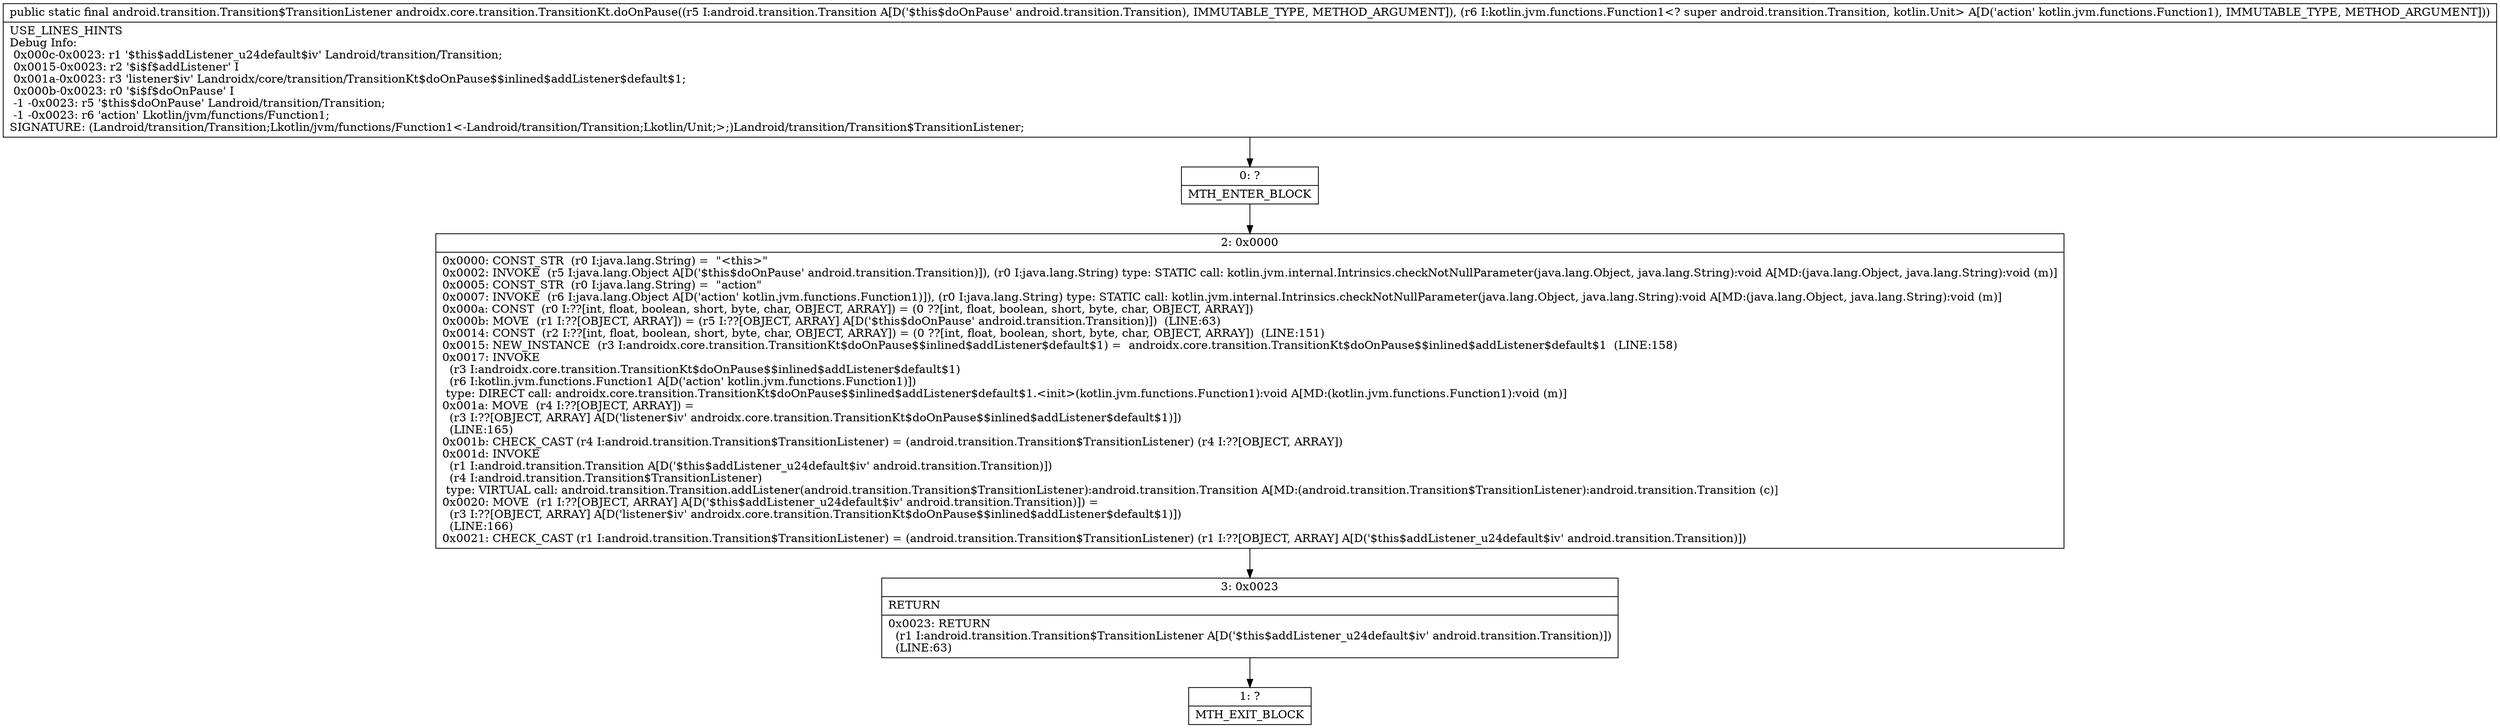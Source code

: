 digraph "CFG forandroidx.core.transition.TransitionKt.doOnPause(Landroid\/transition\/Transition;Lkotlin\/jvm\/functions\/Function1;)Landroid\/transition\/Transition$TransitionListener;" {
Node_0 [shape=record,label="{0\:\ ?|MTH_ENTER_BLOCK\l}"];
Node_2 [shape=record,label="{2\:\ 0x0000|0x0000: CONST_STR  (r0 I:java.lang.String) =  \"\<this\>\" \l0x0002: INVOKE  (r5 I:java.lang.Object A[D('$this$doOnPause' android.transition.Transition)]), (r0 I:java.lang.String) type: STATIC call: kotlin.jvm.internal.Intrinsics.checkNotNullParameter(java.lang.Object, java.lang.String):void A[MD:(java.lang.Object, java.lang.String):void (m)]\l0x0005: CONST_STR  (r0 I:java.lang.String) =  \"action\" \l0x0007: INVOKE  (r6 I:java.lang.Object A[D('action' kotlin.jvm.functions.Function1)]), (r0 I:java.lang.String) type: STATIC call: kotlin.jvm.internal.Intrinsics.checkNotNullParameter(java.lang.Object, java.lang.String):void A[MD:(java.lang.Object, java.lang.String):void (m)]\l0x000a: CONST  (r0 I:??[int, float, boolean, short, byte, char, OBJECT, ARRAY]) = (0 ??[int, float, boolean, short, byte, char, OBJECT, ARRAY]) \l0x000b: MOVE  (r1 I:??[OBJECT, ARRAY]) = (r5 I:??[OBJECT, ARRAY] A[D('$this$doOnPause' android.transition.Transition)])  (LINE:63)\l0x0014: CONST  (r2 I:??[int, float, boolean, short, byte, char, OBJECT, ARRAY]) = (0 ??[int, float, boolean, short, byte, char, OBJECT, ARRAY])  (LINE:151)\l0x0015: NEW_INSTANCE  (r3 I:androidx.core.transition.TransitionKt$doOnPause$$inlined$addListener$default$1) =  androidx.core.transition.TransitionKt$doOnPause$$inlined$addListener$default$1  (LINE:158)\l0x0017: INVOKE  \l  (r3 I:androidx.core.transition.TransitionKt$doOnPause$$inlined$addListener$default$1)\l  (r6 I:kotlin.jvm.functions.Function1 A[D('action' kotlin.jvm.functions.Function1)])\l type: DIRECT call: androidx.core.transition.TransitionKt$doOnPause$$inlined$addListener$default$1.\<init\>(kotlin.jvm.functions.Function1):void A[MD:(kotlin.jvm.functions.Function1):void (m)]\l0x001a: MOVE  (r4 I:??[OBJECT, ARRAY]) = \l  (r3 I:??[OBJECT, ARRAY] A[D('listener$iv' androidx.core.transition.TransitionKt$doOnPause$$inlined$addListener$default$1)])\l  (LINE:165)\l0x001b: CHECK_CAST (r4 I:android.transition.Transition$TransitionListener) = (android.transition.Transition$TransitionListener) (r4 I:??[OBJECT, ARRAY]) \l0x001d: INVOKE  \l  (r1 I:android.transition.Transition A[D('$this$addListener_u24default$iv' android.transition.Transition)])\l  (r4 I:android.transition.Transition$TransitionListener)\l type: VIRTUAL call: android.transition.Transition.addListener(android.transition.Transition$TransitionListener):android.transition.Transition A[MD:(android.transition.Transition$TransitionListener):android.transition.Transition (c)]\l0x0020: MOVE  (r1 I:??[OBJECT, ARRAY] A[D('$this$addListener_u24default$iv' android.transition.Transition)]) = \l  (r3 I:??[OBJECT, ARRAY] A[D('listener$iv' androidx.core.transition.TransitionKt$doOnPause$$inlined$addListener$default$1)])\l  (LINE:166)\l0x0021: CHECK_CAST (r1 I:android.transition.Transition$TransitionListener) = (android.transition.Transition$TransitionListener) (r1 I:??[OBJECT, ARRAY] A[D('$this$addListener_u24default$iv' android.transition.Transition)]) \l}"];
Node_3 [shape=record,label="{3\:\ 0x0023|RETURN\l|0x0023: RETURN  \l  (r1 I:android.transition.Transition$TransitionListener A[D('$this$addListener_u24default$iv' android.transition.Transition)])\l  (LINE:63)\l}"];
Node_1 [shape=record,label="{1\:\ ?|MTH_EXIT_BLOCK\l}"];
MethodNode[shape=record,label="{public static final android.transition.Transition$TransitionListener androidx.core.transition.TransitionKt.doOnPause((r5 I:android.transition.Transition A[D('$this$doOnPause' android.transition.Transition), IMMUTABLE_TYPE, METHOD_ARGUMENT]), (r6 I:kotlin.jvm.functions.Function1\<? super android.transition.Transition, kotlin.Unit\> A[D('action' kotlin.jvm.functions.Function1), IMMUTABLE_TYPE, METHOD_ARGUMENT]))  | USE_LINES_HINTS\lDebug Info:\l  0x000c\-0x0023: r1 '$this$addListener_u24default$iv' Landroid\/transition\/Transition;\l  0x0015\-0x0023: r2 '$i$f$addListener' I\l  0x001a\-0x0023: r3 'listener$iv' Landroidx\/core\/transition\/TransitionKt$doOnPause$$inlined$addListener$default$1;\l  0x000b\-0x0023: r0 '$i$f$doOnPause' I\l  \-1 \-0x0023: r5 '$this$doOnPause' Landroid\/transition\/Transition;\l  \-1 \-0x0023: r6 'action' Lkotlin\/jvm\/functions\/Function1;\lSIGNATURE: (Landroid\/transition\/Transition;Lkotlin\/jvm\/functions\/Function1\<\-Landroid\/transition\/Transition;Lkotlin\/Unit;\>;)Landroid\/transition\/Transition$TransitionListener;\l}"];
MethodNode -> Node_0;Node_0 -> Node_2;
Node_2 -> Node_3;
Node_3 -> Node_1;
}

